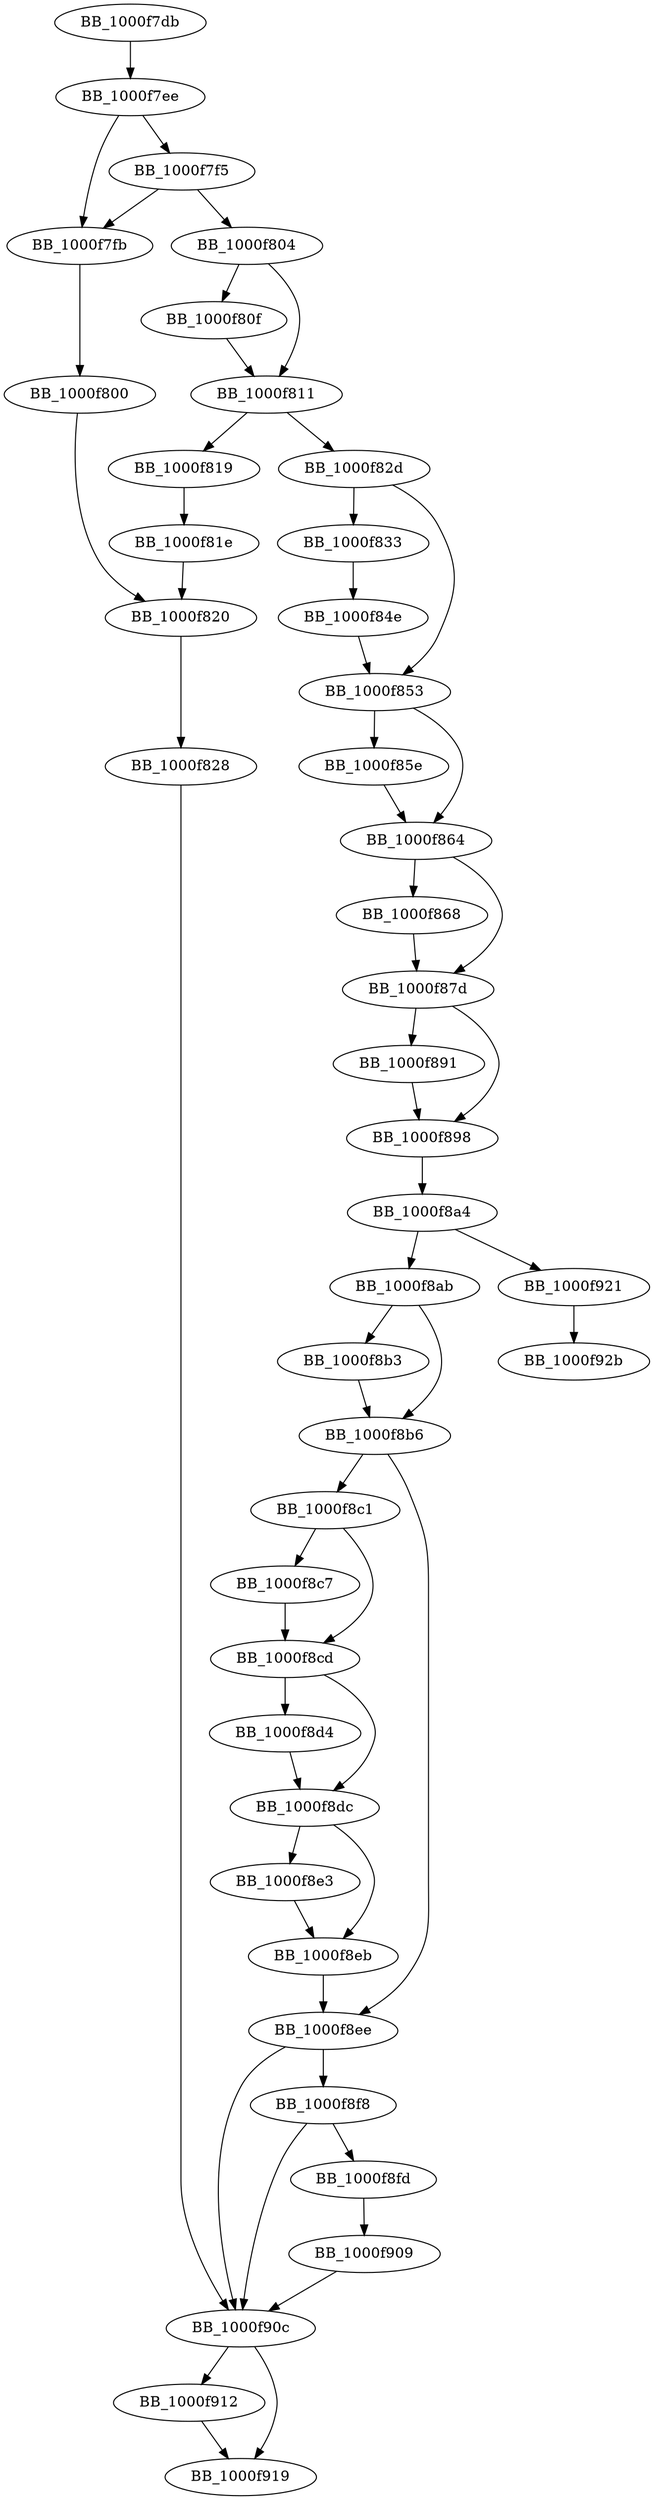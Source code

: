 DiGraph __cftoe2_l{
BB_1000f7db->BB_1000f7ee
BB_1000f7ee->BB_1000f7f5
BB_1000f7ee->BB_1000f7fb
BB_1000f7f5->BB_1000f7fb
BB_1000f7f5->BB_1000f804
BB_1000f7fb->BB_1000f800
BB_1000f800->BB_1000f820
BB_1000f804->BB_1000f80f
BB_1000f804->BB_1000f811
BB_1000f80f->BB_1000f811
BB_1000f811->BB_1000f819
BB_1000f811->BB_1000f82d
BB_1000f819->BB_1000f81e
BB_1000f81e->BB_1000f820
BB_1000f820->BB_1000f828
BB_1000f828->BB_1000f90c
BB_1000f82d->BB_1000f833
BB_1000f82d->BB_1000f853
BB_1000f833->BB_1000f84e
BB_1000f84e->BB_1000f853
BB_1000f853->BB_1000f85e
BB_1000f853->BB_1000f864
BB_1000f85e->BB_1000f864
BB_1000f864->BB_1000f868
BB_1000f864->BB_1000f87d
BB_1000f868->BB_1000f87d
BB_1000f87d->BB_1000f891
BB_1000f87d->BB_1000f898
BB_1000f891->BB_1000f898
BB_1000f898->BB_1000f8a4
BB_1000f8a4->BB_1000f8ab
BB_1000f8a4->BB_1000f921
BB_1000f8ab->BB_1000f8b3
BB_1000f8ab->BB_1000f8b6
BB_1000f8b3->BB_1000f8b6
BB_1000f8b6->BB_1000f8c1
BB_1000f8b6->BB_1000f8ee
BB_1000f8c1->BB_1000f8c7
BB_1000f8c1->BB_1000f8cd
BB_1000f8c7->BB_1000f8cd
BB_1000f8cd->BB_1000f8d4
BB_1000f8cd->BB_1000f8dc
BB_1000f8d4->BB_1000f8dc
BB_1000f8dc->BB_1000f8e3
BB_1000f8dc->BB_1000f8eb
BB_1000f8e3->BB_1000f8eb
BB_1000f8eb->BB_1000f8ee
BB_1000f8ee->BB_1000f8f8
BB_1000f8ee->BB_1000f90c
BB_1000f8f8->BB_1000f8fd
BB_1000f8f8->BB_1000f90c
BB_1000f8fd->BB_1000f909
BB_1000f909->BB_1000f90c
BB_1000f90c->BB_1000f912
BB_1000f90c->BB_1000f919
BB_1000f912->BB_1000f919
BB_1000f921->BB_1000f92b
}
